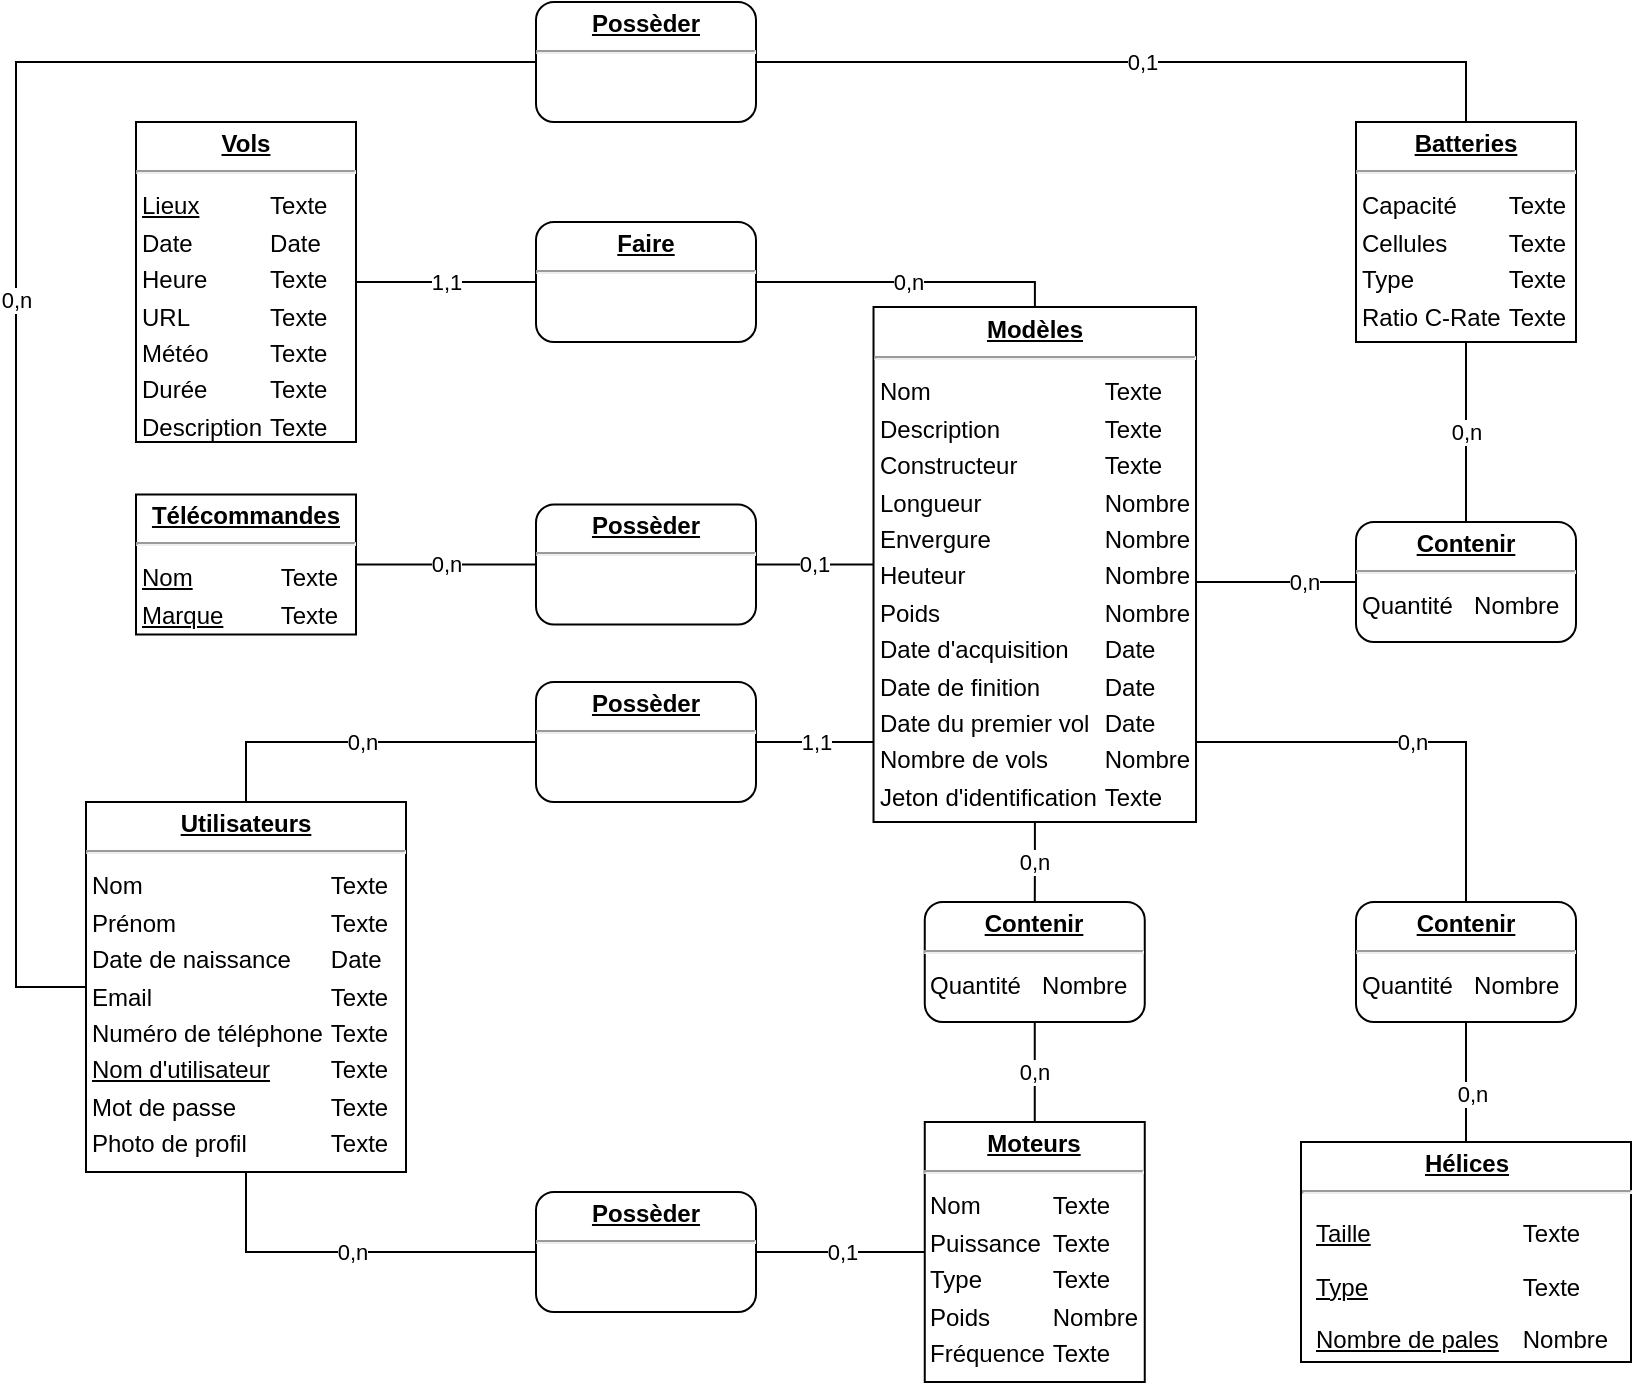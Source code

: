 <mxfile version="21.2.1" type="device">
  <diagram name="Page-1" id="a7904f86-f2b4-8e86-fa97-74104820619b">
    <mxGraphModel dx="1416" dy="818" grid="1" gridSize="10" guides="1" tooltips="1" connect="1" arrows="1" fold="1" page="1" pageScale="1" pageWidth="1100" pageHeight="850" background="none" math="0" shadow="0">
      <root>
        <mxCell id="0" />
        <mxCell id="1" parent="0" />
        <mxCell id="5A6ZggQV1eEJ9xlXQGI3-3" value="1,1" style="edgeStyle=orthogonalEdgeStyle;rounded=0;orthogonalLoop=1;jettySize=auto;html=1;endArrow=none;endFill=0;startArrow=none;" parent="1" source="axMTGC1HUKRHJ2ky_qsz-4" target="XpSMgFAJoRa7n-W6bPn0-5" edge="1">
          <mxGeometry relative="1" as="geometry">
            <mxPoint x="490" y="382.5" as="targetPoint" />
            <Array as="points">
              <mxPoint x="560" y="500" />
            </Array>
          </mxGeometry>
        </mxCell>
        <mxCell id="NibvBx3HhtqYWF9xuC3B-3" value="0,n" style="edgeStyle=orthogonalEdgeStyle;rounded=0;orthogonalLoop=1;jettySize=auto;html=1;endArrow=none;endFill=0;" parent="1" source="24794b860abc3c2d-1" target="NibvBx3HhtqYWF9xuC3B-1" edge="1">
          <mxGeometry relative="1" as="geometry">
            <Array as="points">
              <mxPoint x="60" y="633" />
              <mxPoint x="60" y="170" />
            </Array>
          </mxGeometry>
        </mxCell>
        <mxCell id="24794b860abc3c2d-1" value="&lt;p style=&quot;margin: 0px ; margin-top: 4px ; text-align: center ; text-decoration: underline&quot;&gt;&lt;b&gt;Utilisateurs&lt;/b&gt;&lt;/p&gt;&lt;hr&gt;&lt;p style=&quot;border-color: var(--border-color); margin: 0px 0px 0px 8px;&quot;&gt;&lt;/p&gt;&lt;table align=&quot;left&quot;&gt;&lt;tbody&gt;&lt;tr&gt;&lt;td&gt;Nom&lt;/td&gt;&lt;td&gt;Texte&lt;/td&gt;&lt;/tr&gt;&lt;tr&gt;&lt;td&gt;Prénom&lt;/td&gt;&lt;td&gt;Texte&lt;/td&gt;&lt;/tr&gt;&lt;tr&gt;&lt;td&gt;Date de naissance&lt;/td&gt;&lt;td&gt;Date&lt;/td&gt;&lt;/tr&gt;&lt;tr&gt;&lt;td&gt;Email&lt;/td&gt;&lt;td&gt;Texte&lt;/td&gt;&lt;/tr&gt;&lt;tr&gt;&lt;td&gt;Numéro de téléphone&lt;/td&gt;&lt;td&gt;Texte&lt;/td&gt;&lt;/tr&gt;&lt;tr&gt;&lt;td&gt;&lt;u&gt;Nom d&#39;utilisateur&lt;/u&gt;&lt;/td&gt;&lt;td&gt;Texte&lt;/td&gt;&lt;/tr&gt;&lt;tr&gt;&lt;td&gt;Mot de passe&lt;/td&gt;&lt;td&gt;Texte&lt;/td&gt;&lt;/tr&gt;&lt;tr&gt;&lt;td&gt;Photo de profil&lt;/td&gt;&lt;td&gt;Texte&lt;/td&gt;&lt;/tr&gt;&lt;/tbody&gt;&lt;/table&gt;&lt;p&gt;&lt;/p&gt;&lt;table&gt;&lt;tbody&gt;&lt;/tbody&gt;&lt;/table&gt;" style="verticalAlign=top;align=left;overflow=fill;fontSize=12;fontFamily=Helvetica;html=1;rounded=0;shadow=0;comic=0;labelBackgroundColor=none;strokeWidth=1" parent="1" vertex="1">
          <mxGeometry x="95" y="540" width="160" height="185" as="geometry" />
        </mxCell>
        <mxCell id="5A6ZggQV1eEJ9xlXQGI3-8" value="0,n" style="edgeStyle=orthogonalEdgeStyle;rounded=0;orthogonalLoop=1;jettySize=auto;html=1;endArrow=none;endFill=0;startArrow=none;" parent="1" source="axMTGC1HUKRHJ2ky_qsz-1" target="XpSMgFAJoRa7n-W6bPn0-8" edge="1">
          <mxGeometry relative="1" as="geometry">
            <mxPoint x="575" y="185" as="sourcePoint" />
            <mxPoint x="575" y="90" as="targetPoint" />
          </mxGeometry>
        </mxCell>
        <mxCell id="XpSMgFAJoRa7n-W6bPn0-5" value="&lt;p style=&quot;margin: 0px ; margin-top: 4px ; text-align: center ; text-decoration: underline&quot;&gt;&lt;b&gt;Modèles&lt;/b&gt;&lt;/p&gt;&lt;hr&gt;&lt;p style=&quot;border-color: var(--border-color); margin: 0px 0px 0px 8px;&quot;&gt;&lt;/p&gt;&lt;table align=&quot;left&quot;&gt;&lt;tbody&gt;&lt;tr&gt;&lt;td&gt;Nom&lt;/td&gt;&lt;td&gt;Texte&lt;/td&gt;&lt;/tr&gt;&lt;tr&gt;&lt;td&gt;Description&lt;/td&gt;&lt;td&gt;Texte&lt;/td&gt;&lt;/tr&gt;&lt;tr&gt;&lt;td&gt;Constructeur&lt;/td&gt;&lt;td&gt;Texte&lt;/td&gt;&lt;/tr&gt;&lt;tr&gt;&lt;td&gt;Longueur&lt;/td&gt;&lt;td&gt;Nombre&lt;/td&gt;&lt;/tr&gt;&lt;tr&gt;&lt;td&gt;Envergure&lt;/td&gt;&lt;td&gt;Nombre&lt;/td&gt;&lt;/tr&gt;&lt;tr&gt;&lt;td&gt;Heuteur&lt;/td&gt;&lt;td&gt;Nombre&lt;/td&gt;&lt;/tr&gt;&lt;tr&gt;&lt;td&gt;Poids&lt;/td&gt;&lt;td&gt;Nombre&lt;br&gt;&lt;/td&gt;&lt;/tr&gt;&lt;tr&gt;&lt;td&gt;Date d&#39;acquisition&lt;/td&gt;&lt;td&gt;Date&lt;/td&gt;&lt;/tr&gt;&lt;tr&gt;&lt;td&gt;Date de finition&lt;/td&gt;&lt;td&gt;Date&lt;/td&gt;&lt;/tr&gt;&lt;tr&gt;&lt;td&gt;Date du premier vol&lt;/td&gt;&lt;td&gt;Date&lt;/td&gt;&lt;/tr&gt;&lt;tr&gt;&lt;td&gt;Nombre de vols&lt;/td&gt;&lt;td&gt;Nombre&lt;/td&gt;&lt;/tr&gt;&lt;tr&gt;&lt;td&gt;Jeton d&#39;identification&lt;/td&gt;&lt;td&gt;Texte&lt;/td&gt;&lt;/tr&gt;&lt;/tbody&gt;&lt;/table&gt;&lt;p&gt;&lt;/p&gt;&lt;table&gt;&lt;tbody&gt;&lt;/tbody&gt;&lt;/table&gt;" style="verticalAlign=top;align=left;overflow=fill;fontSize=12;fontFamily=Helvetica;html=1;rounded=0;shadow=0;comic=0;labelBackgroundColor=none;strokeWidth=1" parent="1" vertex="1">
          <mxGeometry x="488.76" y="292.5" width="161.25" height="257.5" as="geometry" />
        </mxCell>
        <mxCell id="XpSMgFAJoRa7n-W6bPn0-6" value="&lt;p style=&quot;margin: 0px ; margin-top: 4px ; text-align: center ; text-decoration: underline&quot;&gt;&lt;b&gt;Moteurs&lt;/b&gt;&lt;/p&gt;&lt;hr&gt;&lt;p style=&quot;border-color: var(--border-color); margin: 0px 0px 0px 8px;&quot;&gt;&lt;/p&gt;&lt;table align=&quot;left&quot;&gt;&lt;tbody&gt;&lt;tr&gt;&lt;td&gt;Nom&lt;/td&gt;&lt;td&gt;Texte&lt;/td&gt;&lt;/tr&gt;&lt;tr&gt;&lt;td&gt;Puissance&lt;/td&gt;&lt;td&gt;Texte&lt;/td&gt;&lt;/tr&gt;&lt;tr&gt;&lt;td&gt;Type&lt;/td&gt;&lt;td&gt;Texte&lt;/td&gt;&lt;/tr&gt;&lt;tr&gt;&lt;td&gt;Poids&lt;/td&gt;&lt;td&gt;Nombre&lt;/td&gt;&lt;/tr&gt;&lt;tr&gt;&lt;td&gt;Fréquence&lt;/td&gt;&lt;td&gt;Texte&lt;/td&gt;&lt;/tr&gt;&lt;/tbody&gt;&lt;/table&gt;&lt;p&gt;&lt;/p&gt;&lt;table&gt;&lt;tbody&gt;&lt;/tbody&gt;&lt;/table&gt;" style="verticalAlign=top;align=left;overflow=fill;fontSize=12;fontFamily=Helvetica;html=1;rounded=0;shadow=0;comic=0;labelBackgroundColor=none;strokeWidth=1" parent="1" vertex="1">
          <mxGeometry x="514.38" y="700" width="110" height="130" as="geometry" />
        </mxCell>
        <mxCell id="XpSMgFAJoRa7n-W6bPn0-7" value="&lt;p style=&quot;margin: 0px ; margin-top: 4px ; text-align: center ; text-decoration: underline&quot;&gt;&lt;b&gt;Hélices&lt;/b&gt;&lt;/p&gt;&lt;hr&gt;&lt;p style=&quot;border-color: var(--border-color); margin: 0px 0px 0px 8px;&quot;&gt;&lt;/p&gt;&lt;table cellpadding=&quot;5&quot; align=&quot;left&quot;&gt;&lt;tbody&gt;&lt;tr&gt;&lt;td&gt;&lt;u&gt;Taille&lt;/u&gt;&lt;/td&gt;&lt;td&gt;Texte&lt;/td&gt;&lt;/tr&gt;&lt;tr&gt;&lt;td&gt;&lt;u&gt;Type&lt;/u&gt;&lt;/td&gt;&lt;td&gt;Texte&lt;/td&gt;&lt;/tr&gt;&lt;tr&gt;&lt;td&gt;&lt;u&gt;Nombre de pales&lt;/u&gt;&lt;/td&gt;&lt;td&gt;Nombre&lt;/td&gt;&lt;/tr&gt;&lt;/tbody&gt;&lt;/table&gt;&lt;p&gt;&lt;/p&gt;&lt;table&gt;&lt;tbody&gt;&lt;/tbody&gt;&lt;/table&gt;" style="verticalAlign=top;align=left;overflow=fill;fontSize=12;fontFamily=Helvetica;html=1;rounded=0;shadow=0;comic=0;labelBackgroundColor=none;strokeWidth=1" parent="1" vertex="1">
          <mxGeometry x="702.5" y="710" width="165" height="110" as="geometry" />
        </mxCell>
        <mxCell id="NibvBx3HhtqYWF9xuC3B-2" value="0,1" style="edgeStyle=orthogonalEdgeStyle;rounded=0;orthogonalLoop=1;jettySize=auto;html=1;endArrow=none;endFill=0;" parent="1" source="XpSMgFAJoRa7n-W6bPn0-8" target="NibvBx3HhtqYWF9xuC3B-1" edge="1">
          <mxGeometry relative="1" as="geometry">
            <Array as="points">
              <mxPoint x="785" y="170" />
            </Array>
          </mxGeometry>
        </mxCell>
        <mxCell id="XpSMgFAJoRa7n-W6bPn0-8" value="&lt;p style=&quot;margin: 0px ; margin-top: 4px ; text-align: center ; text-decoration: underline&quot;&gt;&lt;b&gt;Batteries&lt;/b&gt;&lt;/p&gt;&lt;hr&gt;&lt;p style=&quot;border-color: var(--border-color); margin: 0px 0px 0px 8px;&quot;&gt;&lt;/p&gt;&lt;table align=&quot;left&quot;&gt;&lt;tbody&gt;&lt;tr&gt;&lt;td&gt;Capacité&lt;/td&gt;&lt;td&gt;Texte&lt;/td&gt;&lt;/tr&gt;&lt;tr&gt;&lt;td&gt;Cellules&lt;/td&gt;&lt;td&gt;Texte&lt;/td&gt;&lt;/tr&gt;&lt;tr&gt;&lt;td&gt;Type&lt;/td&gt;&lt;td&gt;Texte&lt;/td&gt;&lt;/tr&gt;&lt;tr&gt;&lt;td&gt;Ratio C-Rate&lt;/td&gt;&lt;td&gt;Texte&lt;/td&gt;&lt;/tr&gt;&lt;/tbody&gt;&lt;/table&gt;&lt;p&gt;&lt;/p&gt;&lt;table&gt;&lt;tbody&gt;&lt;/tbody&gt;&lt;/table&gt;" style="verticalAlign=top;align=left;overflow=fill;fontSize=12;fontFamily=Helvetica;html=1;rounded=0;shadow=0;comic=0;labelBackgroundColor=none;strokeWidth=1" parent="1" vertex="1">
          <mxGeometry x="730" y="200" width="110" height="110" as="geometry" />
        </mxCell>
        <mxCell id="axMTGC1HUKRHJ2ky_qsz-3" value="0,n" style="edgeStyle=orthogonalEdgeStyle;rounded=0;orthogonalLoop=1;jettySize=auto;html=1;endArrow=none;endFill=0;" parent="1" source="XpSMgFAJoRa7n-W6bPn0-5" target="axMTGC1HUKRHJ2ky_qsz-1" edge="1">
          <mxGeometry x="0.349" relative="1" as="geometry">
            <mxPoint x="560" y="310" as="sourcePoint" />
            <mxPoint x="560" y="140" as="targetPoint" />
            <Array as="points">
              <mxPoint x="690" y="430" />
              <mxPoint x="690" y="430" />
            </Array>
            <mxPoint as="offset" />
          </mxGeometry>
        </mxCell>
        <mxCell id="axMTGC1HUKRHJ2ky_qsz-1" value="&lt;p style=&quot;margin: 0px ; margin-top: 4px ; text-align: center ; text-decoration: underline&quot;&gt;&lt;b&gt;Contenir&lt;/b&gt;&lt;/p&gt;&lt;hr&gt;&lt;p style=&quot;border-color: var(--border-color); margin: 0px 0px 0px 8px;&quot;&gt;&lt;/p&gt;&lt;table&gt;&lt;tbody&gt;&lt;tr&gt;&lt;td&gt;Quantité&amp;nbsp;&amp;nbsp;&lt;/td&gt;&lt;td style=&quot;&quot;&gt;Nombre&lt;/td&gt;&lt;/tr&gt;&lt;/tbody&gt;&lt;/table&gt;&lt;p&gt;&lt;/p&gt;&lt;table&gt;&lt;tbody&gt;&lt;/tbody&gt;&lt;/table&gt;" style="verticalAlign=top;align=left;overflow=fill;fontSize=12;fontFamily=Helvetica;html=1;rounded=1;shadow=0;comic=0;labelBackgroundColor=none;strokeWidth=1" parent="1" vertex="1">
          <mxGeometry x="730" y="400" width="110" height="60" as="geometry" />
        </mxCell>
        <mxCell id="axMTGC1HUKRHJ2ky_qsz-5" value="0,n" style="edgeStyle=orthogonalEdgeStyle;rounded=0;orthogonalLoop=1;jettySize=auto;html=1;endArrow=none;endFill=0;" parent="1" source="24794b860abc3c2d-1" target="axMTGC1HUKRHJ2ky_qsz-4" edge="1">
          <mxGeometry relative="1" as="geometry">
            <mxPoint x="295" y="392.5" as="targetPoint" />
            <mxPoint x="80" y="392.5" as="sourcePoint" />
            <Array as="points">
              <mxPoint x="175" y="510" />
            </Array>
          </mxGeometry>
        </mxCell>
        <mxCell id="axMTGC1HUKRHJ2ky_qsz-4" value="&lt;p style=&quot;margin: 0px ; margin-top: 4px ; text-align: center ; text-decoration: underline&quot;&gt;&lt;b&gt;Possèder&lt;/b&gt;&lt;/p&gt;&lt;hr&gt;&lt;p style=&quot;border-color: var(--border-color); margin: 0px 0px 0px 8px;&quot;&gt;&lt;/p&gt;&lt;table&gt;&lt;tbody&gt;&lt;/tbody&gt;&lt;/table&gt;&lt;p&gt;&lt;/p&gt;&lt;table&gt;&lt;tbody&gt;&lt;/tbody&gt;&lt;/table&gt;" style="verticalAlign=top;align=left;overflow=fill;fontSize=12;fontFamily=Helvetica;html=1;rounded=1;shadow=0;comic=0;labelBackgroundColor=none;strokeWidth=1" parent="1" vertex="1">
          <mxGeometry x="320" y="480" width="110" height="60" as="geometry" />
        </mxCell>
        <mxCell id="axMTGC1HUKRHJ2ky_qsz-8" value="&lt;p style=&quot;margin: 0px ; margin-top: 4px ; text-align: center ; text-decoration: underline&quot;&gt;&lt;b&gt;Contenir&lt;/b&gt;&lt;/p&gt;&lt;hr&gt;&lt;p style=&quot;border-color: var(--border-color); margin: 0px 0px 0px 8px;&quot;&gt;&lt;/p&gt;&lt;table&gt;&lt;tbody&gt;&lt;tr&gt;&lt;td&gt;Quantité&amp;nbsp;&amp;nbsp;&lt;/td&gt;&lt;td style=&quot;&quot;&gt;Nombre&lt;/td&gt;&lt;/tr&gt;&lt;/tbody&gt;&lt;/table&gt;&lt;p&gt;&lt;/p&gt;&lt;table&gt;&lt;tbody&gt;&lt;/tbody&gt;&lt;/table&gt;" style="verticalAlign=top;align=left;overflow=fill;fontSize=12;fontFamily=Helvetica;html=1;rounded=1;shadow=0;comic=0;labelBackgroundColor=none;strokeWidth=1" parent="1" vertex="1">
          <mxGeometry x="730" y="590" width="110" height="60" as="geometry" />
        </mxCell>
        <mxCell id="HQcUIfo37O0oxwF54_2W-7" value="&lt;p style=&quot;margin: 0px ; margin-top: 4px ; text-align: center ; text-decoration: underline&quot;&gt;&lt;b&gt;Possèder&lt;/b&gt;&lt;/p&gt;&lt;hr&gt;&lt;p style=&quot;border-color: var(--border-color); margin: 0px 0px 0px 8px;&quot;&gt;&lt;/p&gt;&lt;table&gt;&lt;tbody&gt;&lt;/tbody&gt;&lt;/table&gt;&lt;p&gt;&lt;/p&gt;&lt;table&gt;&lt;tbody&gt;&lt;/tbody&gt;&lt;/table&gt;" style="verticalAlign=top;align=left;overflow=fill;fontSize=12;fontFamily=Helvetica;html=1;rounded=1;shadow=0;comic=0;labelBackgroundColor=none;strokeWidth=1" parent="1" vertex="1">
          <mxGeometry x="320" y="735" width="110" height="60" as="geometry" />
        </mxCell>
        <mxCell id="HQcUIfo37O0oxwF54_2W-8" value="0,n" style="edgeStyle=orthogonalEdgeStyle;rounded=0;orthogonalLoop=1;jettySize=auto;html=1;endArrow=none;endFill=0;" parent="1" source="24794b860abc3c2d-1" target="HQcUIfo37O0oxwF54_2W-7" edge="1">
          <mxGeometry relative="1" as="geometry">
            <mxPoint x="150" y="402.5" as="targetPoint" />
            <mxPoint x="110" y="402.5" as="sourcePoint" />
            <Array as="points">
              <mxPoint x="175" y="765" />
            </Array>
          </mxGeometry>
        </mxCell>
        <mxCell id="HQcUIfo37O0oxwF54_2W-9" value="0,1" style="edgeStyle=orthogonalEdgeStyle;rounded=0;orthogonalLoop=1;jettySize=auto;html=1;endArrow=none;endFill=0;" parent="1" source="HQcUIfo37O0oxwF54_2W-7" target="XpSMgFAJoRa7n-W6bPn0-6" edge="1">
          <mxGeometry x="0.007" relative="1" as="geometry">
            <mxPoint x="330" y="700" as="targetPoint" />
            <mxPoint x="240.034" y="485" as="sourcePoint" />
            <Array as="points" />
            <mxPoint as="offset" />
          </mxGeometry>
        </mxCell>
        <mxCell id="HQcUIfo37O0oxwF54_2W-10" value="0,n" style="edgeStyle=orthogonalEdgeStyle;rounded=0;orthogonalLoop=1;jettySize=auto;html=1;endArrow=none;endFill=0;startArrow=none;" parent="1" source="axMTGC1HUKRHJ2ky_qsz-8" target="XpSMgFAJoRa7n-W6bPn0-7" edge="1">
          <mxGeometry x="0.143" y="3" relative="1" as="geometry">
            <mxPoint x="570" y="590" as="sourcePoint" />
            <mxPoint x="570" y="630" as="targetPoint" />
            <Array as="points" />
            <mxPoint y="1" as="offset" />
          </mxGeometry>
        </mxCell>
        <mxCell id="HQcUIfo37O0oxwF54_2W-11" value="0,n" style="edgeStyle=orthogonalEdgeStyle;rounded=0;orthogonalLoop=1;jettySize=auto;html=1;endArrow=none;endFill=0;startArrow=none;" parent="1" source="Mt1Cuinv3ShHjs9L63Kl-1" target="XpSMgFAJoRa7n-W6bPn0-6" edge="1">
          <mxGeometry relative="1" as="geometry">
            <mxPoint x="815" y="482.486" as="sourcePoint" />
            <mxPoint x="967.486" y="440" as="targetPoint" />
            <Array as="points" />
          </mxGeometry>
        </mxCell>
        <mxCell id="Mt1Cuinv3ShHjs9L63Kl-1" value="&lt;p style=&quot;margin: 0px ; margin-top: 4px ; text-align: center ; text-decoration: underline&quot;&gt;&lt;b&gt;Contenir&lt;/b&gt;&lt;/p&gt;&lt;hr&gt;&lt;p style=&quot;border-color: var(--border-color); margin: 0px 0px 0px 8px;&quot;&gt;&lt;/p&gt;&lt;table&gt;&lt;tbody&gt;&lt;tr&gt;&lt;td&gt;Quantité&amp;nbsp;&amp;nbsp;&lt;/td&gt;&lt;td style=&quot;&quot;&gt;Nombre&lt;/td&gt;&lt;/tr&gt;&lt;/tbody&gt;&lt;/table&gt;&lt;p&gt;&lt;/p&gt;&lt;table&gt;&lt;tbody&gt;&lt;/tbody&gt;&lt;/table&gt;" style="verticalAlign=top;align=left;overflow=fill;fontSize=12;fontFamily=Helvetica;html=1;rounded=1;shadow=0;comic=0;labelBackgroundColor=none;strokeWidth=1" parent="1" vertex="1">
          <mxGeometry x="514.38" y="590" width="110" height="60" as="geometry" />
        </mxCell>
        <mxCell id="Mt1Cuinv3ShHjs9L63Kl-2" value="0,n" style="edgeStyle=orthogonalEdgeStyle;rounded=0;orthogonalLoop=1;jettySize=auto;html=1;endArrow=none;endFill=0;" parent="1" source="XpSMgFAJoRa7n-W6bPn0-5" target="axMTGC1HUKRHJ2ky_qsz-8" edge="1">
          <mxGeometry relative="1" as="geometry">
            <mxPoint x="622.5" y="392.5" as="sourcePoint" />
            <mxPoint x="680" y="392.5" as="targetPoint" />
            <Array as="points">
              <mxPoint x="785" y="510" />
            </Array>
          </mxGeometry>
        </mxCell>
        <mxCell id="Mt1Cuinv3ShHjs9L63Kl-3" value="0,n" style="edgeStyle=orthogonalEdgeStyle;rounded=0;orthogonalLoop=1;jettySize=auto;html=1;endArrow=none;endFill=0;" parent="1" source="XpSMgFAJoRa7n-W6bPn0-5" target="Mt1Cuinv3ShHjs9L63Kl-1" edge="1">
          <mxGeometry relative="1" as="geometry">
            <mxPoint x="632.5" y="402.5" as="sourcePoint" />
            <mxPoint x="690" y="402.5" as="targetPoint" />
          </mxGeometry>
        </mxCell>
        <mxCell id="xhiYtY60CGPdPEiBZgwQ-1" value="&lt;p style=&quot;margin: 0px ; margin-top: 4px ; text-align: center ; text-decoration: underline&quot;&gt;&lt;b&gt;Télécommandes&lt;/b&gt;&lt;/p&gt;&lt;hr&gt;&lt;p style=&quot;border-color: var(--border-color); margin: 0px 0px 0px 8px;&quot;&gt;&lt;/p&gt;&lt;table align=&quot;left&quot;&gt;&lt;tbody&gt;&lt;tr&gt;&lt;td&gt;&lt;u&gt;Nom&lt;/u&gt;&amp;nbsp; &amp;nbsp; &amp;nbsp; &amp;nbsp; &amp;nbsp; &amp;nbsp;&amp;nbsp;&lt;/td&gt;&lt;td&gt;Texte&lt;/td&gt;&lt;/tr&gt;&lt;tr&gt;&lt;td&gt;&lt;u&gt;Marque&lt;/u&gt;&lt;/td&gt;&lt;td&gt;Texte&lt;/td&gt;&lt;/tr&gt;&lt;/tbody&gt;&lt;/table&gt;&lt;p&gt;&lt;/p&gt;&lt;table&gt;&lt;tbody&gt;&lt;/tbody&gt;&lt;/table&gt;" style="verticalAlign=top;align=left;overflow=fill;fontSize=12;fontFamily=Helvetica;html=1;rounded=0;shadow=0;comic=0;labelBackgroundColor=none;strokeWidth=1" parent="1" vertex="1">
          <mxGeometry x="120" y="386.25" width="110" height="70" as="geometry" />
        </mxCell>
        <mxCell id="xhiYtY60CGPdPEiBZgwQ-4" value="0,n" style="edgeStyle=orthogonalEdgeStyle;rounded=0;orthogonalLoop=1;jettySize=auto;html=1;endArrow=none;endFill=0;" parent="1" source="xhiYtY60CGPdPEiBZgwQ-5" target="xhiYtY60CGPdPEiBZgwQ-1" edge="1">
          <mxGeometry x="0.005" relative="1" as="geometry">
            <mxPoint x="10" y="300" as="sourcePoint" />
            <mxPoint x="360" y="270" as="targetPoint" />
            <mxPoint as="offset" />
            <Array as="points">
              <mxPoint x="180" y="420" />
            </Array>
          </mxGeometry>
        </mxCell>
        <mxCell id="xhiYtY60CGPdPEiBZgwQ-5" value="&lt;p style=&quot;margin: 0px ; margin-top: 4px ; text-align: center ; text-decoration: underline&quot;&gt;&lt;b&gt;Possèder&lt;/b&gt;&lt;/p&gt;&lt;hr&gt;&lt;p style=&quot;border-color: var(--border-color); margin: 0px 0px 0px 8px;&quot;&gt;&lt;/p&gt;&lt;table&gt;&lt;tbody&gt;&lt;/tbody&gt;&lt;/table&gt;&lt;p&gt;&lt;/p&gt;&lt;table&gt;&lt;tbody&gt;&lt;/tbody&gt;&lt;/table&gt;" style="verticalAlign=top;align=left;overflow=fill;fontSize=12;fontFamily=Helvetica;html=1;rounded=1;shadow=0;comic=0;labelBackgroundColor=none;strokeWidth=1" parent="1" vertex="1">
          <mxGeometry x="320" y="391.25" width="110" height="60" as="geometry" />
        </mxCell>
        <mxCell id="xhiYtY60CGPdPEiBZgwQ-6" value="0,1" style="edgeStyle=orthogonalEdgeStyle;rounded=0;orthogonalLoop=1;jettySize=auto;html=1;endArrow=none;endFill=0;" parent="1" source="XpSMgFAJoRa7n-W6bPn0-5" target="xhiYtY60CGPdPEiBZgwQ-5" edge="1">
          <mxGeometry x="0.009" relative="1" as="geometry">
            <mxPoint x="395" y="372.5" as="sourcePoint" />
            <mxPoint x="395" y="270" as="targetPoint" />
            <mxPoint as="offset" />
          </mxGeometry>
        </mxCell>
        <mxCell id="ACOUQgNR_SJxFl83p3Lx-1" value="&lt;p style=&quot;margin: 0px ; margin-top: 4px ; text-align: center ; text-decoration: underline&quot;&gt;&lt;b&gt;Vols&lt;/b&gt;&lt;/p&gt;&lt;hr&gt;&lt;p style=&quot;border-color: var(--border-color); margin: 0px 0px 0px 8px;&quot;&gt;&lt;/p&gt;&lt;table align=&quot;left&quot;&gt;&lt;tbody&gt;&lt;tr&gt;&lt;td&gt;&lt;u&gt;Lieux&lt;/u&gt;&lt;/td&gt;&lt;td&gt;Texte&lt;/td&gt;&lt;/tr&gt;&lt;tr&gt;&lt;td&gt;Date&lt;/td&gt;&lt;td&gt;Date&lt;/td&gt;&lt;/tr&gt;&lt;tr&gt;&lt;td&gt;Heure&lt;/td&gt;&lt;td&gt;Texte&lt;/td&gt;&lt;/tr&gt;&lt;tr&gt;&lt;td&gt;URL&lt;/td&gt;&lt;td&gt;Texte&lt;/td&gt;&lt;/tr&gt;&lt;tr&gt;&lt;td&gt;Météo&lt;/td&gt;&lt;td&gt;Texte&lt;/td&gt;&lt;/tr&gt;&lt;tr&gt;&lt;td&gt;Durée&lt;/td&gt;&lt;td&gt;Texte&lt;/td&gt;&lt;/tr&gt;&lt;tr&gt;&lt;td&gt;Description&lt;/td&gt;&lt;td&gt;Texte&lt;/td&gt;&lt;/tr&gt;&lt;/tbody&gt;&lt;/table&gt;&lt;p&gt;&lt;/p&gt;&lt;table&gt;&lt;tbody&gt;&lt;/tbody&gt;&lt;/table&gt;" style="verticalAlign=top;align=left;overflow=fill;fontSize=12;fontFamily=Helvetica;html=1;rounded=0;shadow=0;comic=0;labelBackgroundColor=none;strokeWidth=1" parent="1" vertex="1">
          <mxGeometry x="120" y="200" width="110" height="160" as="geometry" />
        </mxCell>
        <mxCell id="ACOUQgNR_SJxFl83p3Lx-2" value="&lt;p style=&quot;margin: 0px ; margin-top: 4px ; text-align: center ; text-decoration: underline&quot;&gt;&lt;b&gt;Faire&lt;/b&gt;&lt;/p&gt;&lt;hr&gt;&lt;p style=&quot;border-color: var(--border-color); margin: 0px 0px 0px 8px;&quot;&gt;&lt;/p&gt;&lt;table&gt;&lt;tbody&gt;&lt;/tbody&gt;&lt;/table&gt;&lt;p&gt;&lt;/p&gt;&lt;table&gt;&lt;tbody&gt;&lt;/tbody&gt;&lt;/table&gt;" style="verticalAlign=top;align=left;overflow=fill;fontSize=12;fontFamily=Helvetica;html=1;rounded=1;shadow=0;comic=0;labelBackgroundColor=none;strokeWidth=1" parent="1" vertex="1">
          <mxGeometry x="320" y="250" width="110" height="60" as="geometry" />
        </mxCell>
        <mxCell id="ACOUQgNR_SJxFl83p3Lx-3" value="0,n" style="edgeStyle=orthogonalEdgeStyle;rounded=0;orthogonalLoop=1;jettySize=auto;html=1;endArrow=none;endFill=0;" parent="1" source="XpSMgFAJoRa7n-W6bPn0-5" target="ACOUQgNR_SJxFl83p3Lx-2" edge="1">
          <mxGeometry relative="1" as="geometry">
            <mxPoint x="579.5" y="312.5" as="sourcePoint" />
            <mxPoint x="585" y="140" as="targetPoint" />
            <Array as="points">
              <mxPoint x="570" y="280" />
            </Array>
          </mxGeometry>
        </mxCell>
        <mxCell id="ACOUQgNR_SJxFl83p3Lx-4" value="1,1" style="edgeStyle=orthogonalEdgeStyle;rounded=0;orthogonalLoop=1;jettySize=auto;html=1;endArrow=none;endFill=0;" parent="1" source="ACOUQgNR_SJxFl83p3Lx-2" target="ACOUQgNR_SJxFl83p3Lx-1" edge="1">
          <mxGeometry relative="1" as="geometry">
            <mxPoint x="579.5" y="312.5" as="sourcePoint" />
            <mxPoint x="443.8" y="250" as="targetPoint" />
          </mxGeometry>
        </mxCell>
        <mxCell id="NibvBx3HhtqYWF9xuC3B-1" value="&lt;p style=&quot;margin: 0px ; margin-top: 4px ; text-align: center ; text-decoration: underline&quot;&gt;&lt;b&gt;Possèder&lt;/b&gt;&lt;/p&gt;&lt;hr&gt;&lt;p style=&quot;border-color: var(--border-color); margin: 0px 0px 0px 8px;&quot;&gt;&lt;/p&gt;&lt;table&gt;&lt;tbody&gt;&lt;/tbody&gt;&lt;/table&gt;&lt;p&gt;&lt;/p&gt;&lt;table&gt;&lt;tbody&gt;&lt;/tbody&gt;&lt;/table&gt;" style="verticalAlign=top;align=left;overflow=fill;fontSize=12;fontFamily=Helvetica;html=1;rounded=1;shadow=0;comic=0;labelBackgroundColor=none;strokeWidth=1" parent="1" vertex="1">
          <mxGeometry x="320" y="140" width="110" height="60" as="geometry" />
        </mxCell>
      </root>
    </mxGraphModel>
  </diagram>
</mxfile>
